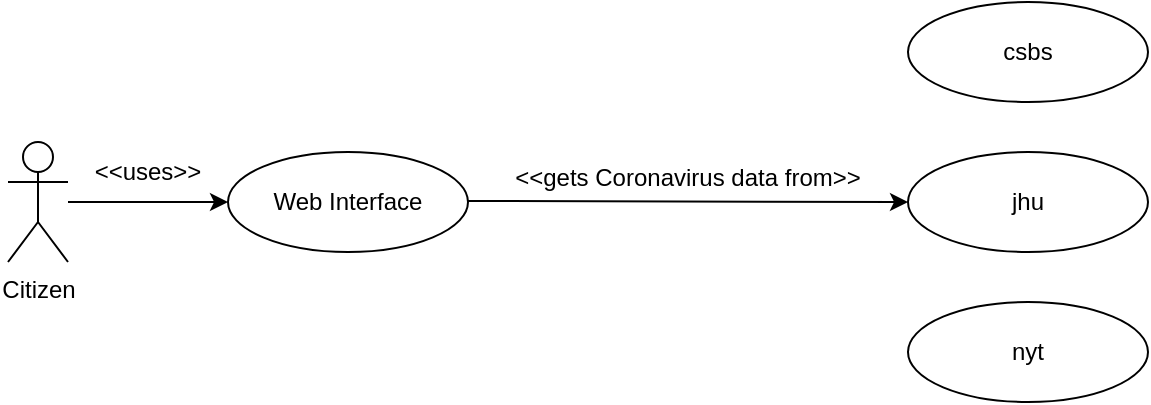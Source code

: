 <mxfile version="14.9.8" type="github">
  <diagram name="Page-1" id="b5b7bab2-c9e2-2cf4-8b2a-24fd1a2a6d21">
    <mxGraphModel dx="1186" dy="790" grid="1" gridSize="10" guides="1" tooltips="1" connect="1" arrows="1" fold="1" page="1" pageScale="1" pageWidth="827" pageHeight="1169" background="none" math="0" shadow="0">
      <root>
        <mxCell id="0" />
        <mxCell id="1" parent="0" />
        <mxCell id="Rek6x4QmJrhdKCj9iVsL-1" value="Citizen" style="shape=umlActor;verticalLabelPosition=bottom;verticalAlign=top;html=1;outlineConnect=0;" vertex="1" parent="1">
          <mxGeometry x="120" y="300" width="30" height="60" as="geometry" />
        </mxCell>
        <mxCell id="Rek6x4QmJrhdKCj9iVsL-2" value="Web Interface" style="ellipse;whiteSpace=wrap;html=1;" vertex="1" parent="1">
          <mxGeometry x="230" y="305" width="120" height="50" as="geometry" />
        </mxCell>
        <mxCell id="Rek6x4QmJrhdKCj9iVsL-5" value="" style="endArrow=classic;html=1;entryX=0;entryY=0.5;entryDx=0;entryDy=0;" edge="1" parent="1" target="Rek6x4QmJrhdKCj9iVsL-2">
          <mxGeometry width="50" height="50" relative="1" as="geometry">
            <mxPoint x="150" y="330" as="sourcePoint" />
            <mxPoint x="200" y="280" as="targetPoint" />
          </mxGeometry>
        </mxCell>
        <mxCell id="Rek6x4QmJrhdKCj9iVsL-6" value="&amp;lt;&amp;lt;uses&amp;gt;&amp;gt;" style="text;html=1;strokeColor=none;fillColor=none;align=center;verticalAlign=middle;whiteSpace=wrap;rounded=0;" vertex="1" parent="1">
          <mxGeometry x="170" y="305" width="40" height="20" as="geometry" />
        </mxCell>
        <mxCell id="Rek6x4QmJrhdKCj9iVsL-7" value="jhu" style="ellipse;whiteSpace=wrap;html=1;" vertex="1" parent="1">
          <mxGeometry x="570" y="305" width="120" height="50" as="geometry" />
        </mxCell>
        <mxCell id="Rek6x4QmJrhdKCj9iVsL-8" value="&amp;lt;&amp;lt;gets Coronavirus data from&amp;gt;&amp;gt;" style="text;html=1;strokeColor=none;fillColor=none;align=center;verticalAlign=middle;whiteSpace=wrap;rounded=0;" vertex="1" parent="1">
          <mxGeometry x="360" y="310" width="200" height="15" as="geometry" />
        </mxCell>
        <mxCell id="Rek6x4QmJrhdKCj9iVsL-10" value="" style="endArrow=classic;html=1;entryX=0;entryY=0.5;entryDx=0;entryDy=0;" edge="1" parent="1" target="Rek6x4QmJrhdKCj9iVsL-7">
          <mxGeometry width="50" height="50" relative="1" as="geometry">
            <mxPoint x="350" y="329.5" as="sourcePoint" />
            <mxPoint x="430" y="329.5" as="targetPoint" />
          </mxGeometry>
        </mxCell>
        <mxCell id="Rek6x4QmJrhdKCj9iVsL-13" value="csbs" style="ellipse;whiteSpace=wrap;html=1;" vertex="1" parent="1">
          <mxGeometry x="570" y="230" width="120" height="50" as="geometry" />
        </mxCell>
        <mxCell id="Rek6x4QmJrhdKCj9iVsL-14" value="nyt" style="ellipse;whiteSpace=wrap;html=1;" vertex="1" parent="1">
          <mxGeometry x="570" y="380" width="120" height="50" as="geometry" />
        </mxCell>
      </root>
    </mxGraphModel>
  </diagram>
</mxfile>
